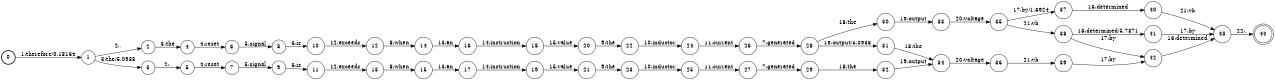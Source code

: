 digraph FST {
rankdir = LR;
size = "8.5,11";
label = "";
center = 1;
orientation = Portrait;
ranksep = "0.4";
nodesep = "0.25";
0 [label = "0", shape = circle, style = bold, fontsize = 14]
	0 -> 1 [label = "1:therefore/0.18164", fontsize = 14];
1 [label = "1", shape = circle, style = solid, fontsize = 14]
	1 -> 2 [label = "2:,", fontsize = 14];
	1 -> 3 [label = "3:the/5.0938", fontsize = 14];
2 [label = "2", shape = circle, style = solid, fontsize = 14]
	2 -> 4 [label = "3:the", fontsize = 14];
3 [label = "3", shape = circle, style = solid, fontsize = 14]
	3 -> 5 [label = "2:,", fontsize = 14];
4 [label = "4", shape = circle, style = solid, fontsize = 14]
	4 -> 6 [label = "4:reset", fontsize = 14];
5 [label = "5", shape = circle, style = solid, fontsize = 14]
	5 -> 7 [label = "4:reset", fontsize = 14];
6 [label = "6", shape = circle, style = solid, fontsize = 14]
	6 -> 8 [label = "5:signal", fontsize = 14];
7 [label = "7", shape = circle, style = solid, fontsize = 14]
	7 -> 9 [label = "5:signal", fontsize = 14];
8 [label = "8", shape = circle, style = solid, fontsize = 14]
	8 -> 10 [label = "6:is", fontsize = 14];
9 [label = "9", shape = circle, style = solid, fontsize = 14]
	9 -> 11 [label = "6:is", fontsize = 14];
10 [label = "10", shape = circle, style = solid, fontsize = 14]
	10 -> 12 [label = "12:exceeds", fontsize = 14];
11 [label = "11", shape = circle, style = solid, fontsize = 14]
	11 -> 13 [label = "12:exceeds", fontsize = 14];
12 [label = "12", shape = circle, style = solid, fontsize = 14]
	12 -> 14 [label = "8:when", fontsize = 14];
13 [label = "13", shape = circle, style = solid, fontsize = 14]
	13 -> 15 [label = "8:when", fontsize = 14];
14 [label = "14", shape = circle, style = solid, fontsize = 14]
	14 -> 16 [label = "13:an", fontsize = 14];
15 [label = "15", shape = circle, style = solid, fontsize = 14]
	15 -> 17 [label = "13:an", fontsize = 14];
16 [label = "16", shape = circle, style = solid, fontsize = 14]
	16 -> 18 [label = "14:instruction", fontsize = 14];
17 [label = "17", shape = circle, style = solid, fontsize = 14]
	17 -> 19 [label = "14:instruction", fontsize = 14];
18 [label = "18", shape = circle, style = solid, fontsize = 14]
	18 -> 20 [label = "15:value", fontsize = 14];
19 [label = "19", shape = circle, style = solid, fontsize = 14]
	19 -> 21 [label = "15:value", fontsize = 14];
20 [label = "20", shape = circle, style = solid, fontsize = 14]
	20 -> 22 [label = "9:the", fontsize = 14];
21 [label = "21", shape = circle, style = solid, fontsize = 14]
	21 -> 23 [label = "9:the", fontsize = 14];
22 [label = "22", shape = circle, style = solid, fontsize = 14]
	22 -> 24 [label = "10:inductor", fontsize = 14];
23 [label = "23", shape = circle, style = solid, fontsize = 14]
	23 -> 25 [label = "10:inductor", fontsize = 14];
24 [label = "24", shape = circle, style = solid, fontsize = 14]
	24 -> 26 [label = "11:current", fontsize = 14];
25 [label = "25", shape = circle, style = solid, fontsize = 14]
	25 -> 27 [label = "11:current", fontsize = 14];
26 [label = "26", shape = circle, style = solid, fontsize = 14]
	26 -> 28 [label = "7:generated", fontsize = 14];
27 [label = "27", shape = circle, style = solid, fontsize = 14]
	27 -> 29 [label = "7:generated", fontsize = 14];
28 [label = "28", shape = circle, style = solid, fontsize = 14]
	28 -> 30 [label = "18:the", fontsize = 14];
	28 -> 31 [label = "19:output/5.0938", fontsize = 14];
29 [label = "29", shape = circle, style = solid, fontsize = 14]
	29 -> 32 [label = "18:the", fontsize = 14];
30 [label = "30", shape = circle, style = solid, fontsize = 14]
	30 -> 33 [label = "19:output", fontsize = 14];
31 [label = "31", shape = circle, style = solid, fontsize = 14]
	31 -> 34 [label = "18:the", fontsize = 14];
32 [label = "32", shape = circle, style = solid, fontsize = 14]
	32 -> 34 [label = "19:output", fontsize = 14];
33 [label = "33", shape = circle, style = solid, fontsize = 14]
	33 -> 35 [label = "20:voltage", fontsize = 14];
34 [label = "34", shape = circle, style = solid, fontsize = 14]
	34 -> 36 [label = "20:voltage", fontsize = 14];
35 [label = "35", shape = circle, style = solid, fontsize = 14]
	35 -> 37 [label = "17:by/1.6924", fontsize = 14];
	35 -> 38 [label = "21:vb", fontsize = 14];
36 [label = "36", shape = circle, style = solid, fontsize = 14]
	36 -> 39 [label = "21:vb", fontsize = 14];
37 [label = "37", shape = circle, style = solid, fontsize = 14]
	37 -> 40 [label = "16:determined", fontsize = 14];
38 [label = "38", shape = circle, style = solid, fontsize = 14]
	38 -> 41 [label = "16:determined/5.7871", fontsize = 14];
	38 -> 42 [label = "17:by", fontsize = 14];
39 [label = "39", shape = circle, style = solid, fontsize = 14]
	39 -> 42 [label = "17:by", fontsize = 14];
40 [label = "40", shape = circle, style = solid, fontsize = 14]
	40 -> 43 [label = "21:vb", fontsize = 14];
41 [label = "41", shape = circle, style = solid, fontsize = 14]
	41 -> 43 [label = "17:by", fontsize = 14];
42 [label = "42", shape = circle, style = solid, fontsize = 14]
	42 -> 43 [label = "16:determined", fontsize = 14];
43 [label = "43", shape = circle, style = solid, fontsize = 14]
	43 -> 44 [label = "22:.", fontsize = 14];
44 [label = "44", shape = doublecircle, style = solid, fontsize = 14]
}
